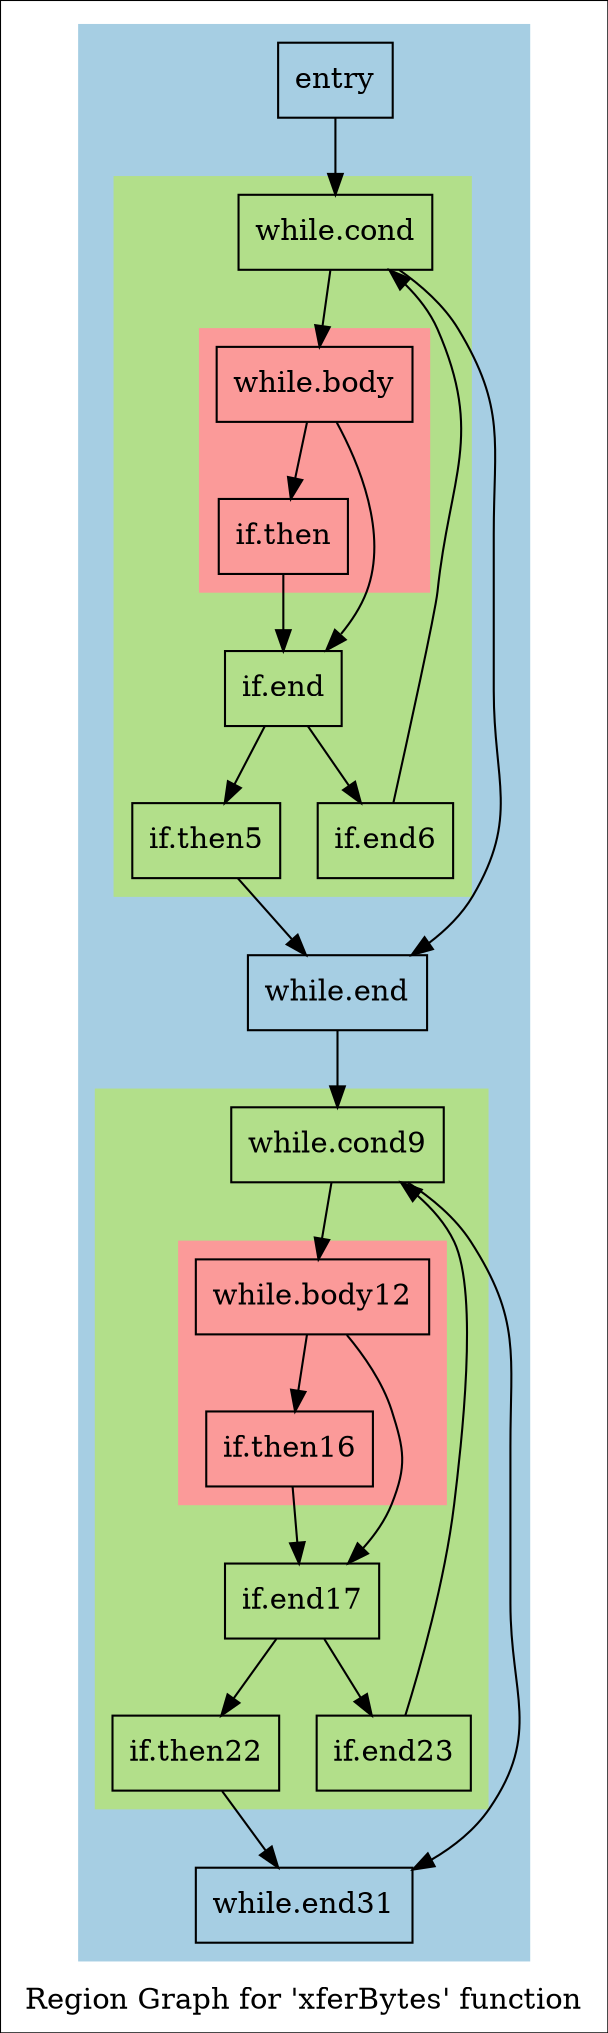 digraph "Region Graph for 'xferBytes' function" {
	label="Region Graph for 'xferBytes' function";

	Node0xa0acd0 [shape=record,label="{entry}"];
	Node0xa0acd0 -> Node0xa49460;
	Node0xa49460 [shape=record,label="{while.cond}"];
	Node0xa49460 -> Node0x9ef830;
	Node0xa49460 -> Node0x9c4230;
	Node0x9ef830 [shape=record,label="{while.body}"];
	Node0x9ef830 -> Node0x9b2b10;
	Node0x9ef830 -> Node0xa52dc0;
	Node0x9b2b10 [shape=record,label="{if.then}"];
	Node0x9b2b10 -> Node0xa52dc0;
	Node0xa52dc0 [shape=record,label="{if.end}"];
	Node0xa52dc0 -> Node0xa4a980;
	Node0xa52dc0 -> Node0xa4eb10;
	Node0xa4a980 [shape=record,label="{if.then5}"];
	Node0xa4a980 -> Node0x9c4230;
	Node0x9c4230 [shape=record,label="{while.end}"];
	Node0x9c4230 -> Node0xa06e10;
	Node0xa06e10 [shape=record,label="{while.cond9}"];
	Node0xa06e10 -> Node0x9b2180;
	Node0xa06e10 -> Node0x9a39e0;
	Node0x9b2180 [shape=record,label="{while.body12}"];
	Node0x9b2180 -> Node0xa67db0;
	Node0x9b2180 -> Node0xa2afa0;
	Node0xa67db0 [shape=record,label="{if.then16}"];
	Node0xa67db0 -> Node0xa2afa0;
	Node0xa2afa0 [shape=record,label="{if.end17}"];
	Node0xa2afa0 -> Node0x9ac8f0;
	Node0xa2afa0 -> Node0xa2b330;
	Node0x9ac8f0 [shape=record,label="{if.then22}"];
	Node0x9ac8f0 -> Node0x9a39e0;
	Node0x9a39e0 [shape=record,label="{while.end31}"];
	Node0xa2b330 [shape=record,label="{if.end23}"];
	Node0xa2b330 -> Node0xa06e10[constraint=false];
	Node0xa4eb10 [shape=record,label="{if.end6}"];
	Node0xa4eb10 -> Node0xa49460[constraint=false];
	colorscheme = "paired12"
        subgraph cluster_0xa86e80 {
          label = "";
          style = filled;
          color = 1
          subgraph cluster_0xa65ea0 {
            label = "";
            style = filled;
            color = 3
            subgraph cluster_0xa850b0 {
              label = "";
              style = filled;
              color = 5
              Node0x9ef830;
              Node0x9b2b10;
            }
            Node0xa49460;
            Node0xa52dc0;
            Node0xa4a980;
            Node0xa4eb10;
          }
          subgraph cluster_0xa85130 {
            label = "";
            style = filled;
            color = 3
            subgraph cluster_0xa64050 {
              label = "";
              style = filled;
              color = 5
              Node0x9b2180;
              Node0xa67db0;
            }
            Node0xa06e10;
            Node0xa2afa0;
            Node0x9ac8f0;
            Node0xa2b330;
          }
          Node0xa0acd0;
          Node0x9c4230;
          Node0x9a39e0;
        }
}
